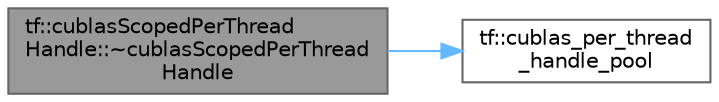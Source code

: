digraph "tf::cublasScopedPerThreadHandle::~cublasScopedPerThreadHandle"
{
 // LATEX_PDF_SIZE
  bgcolor="transparent";
  edge [fontname=Helvetica,fontsize=10,labelfontname=Helvetica,labelfontsize=10];
  node [fontname=Helvetica,fontsize=10,shape=box,height=0.2,width=0.4];
  rankdir="LR";
  Node1 [id="Node000001",label="tf::cublasScopedPerThread\lHandle::~cublasScopedPerThread\lHandle",height=0.2,width=0.4,color="gray40", fillcolor="grey60", style="filled", fontcolor="black",tooltip="destructs the scoped handle guard"];
  Node1 -> Node2 [id="edge2_Node000001_Node000002",color="steelblue1",style="solid",tooltip=" "];
  Node2 [id="Node000002",label="tf::cublas_per_thread\l_handle_pool",height=0.2,width=0.4,color="grey40", fillcolor="white", style="filled",URL="$namespacetf.html#a09c225e54ac891210cc13666fce26528",tooltip=" "];
}
